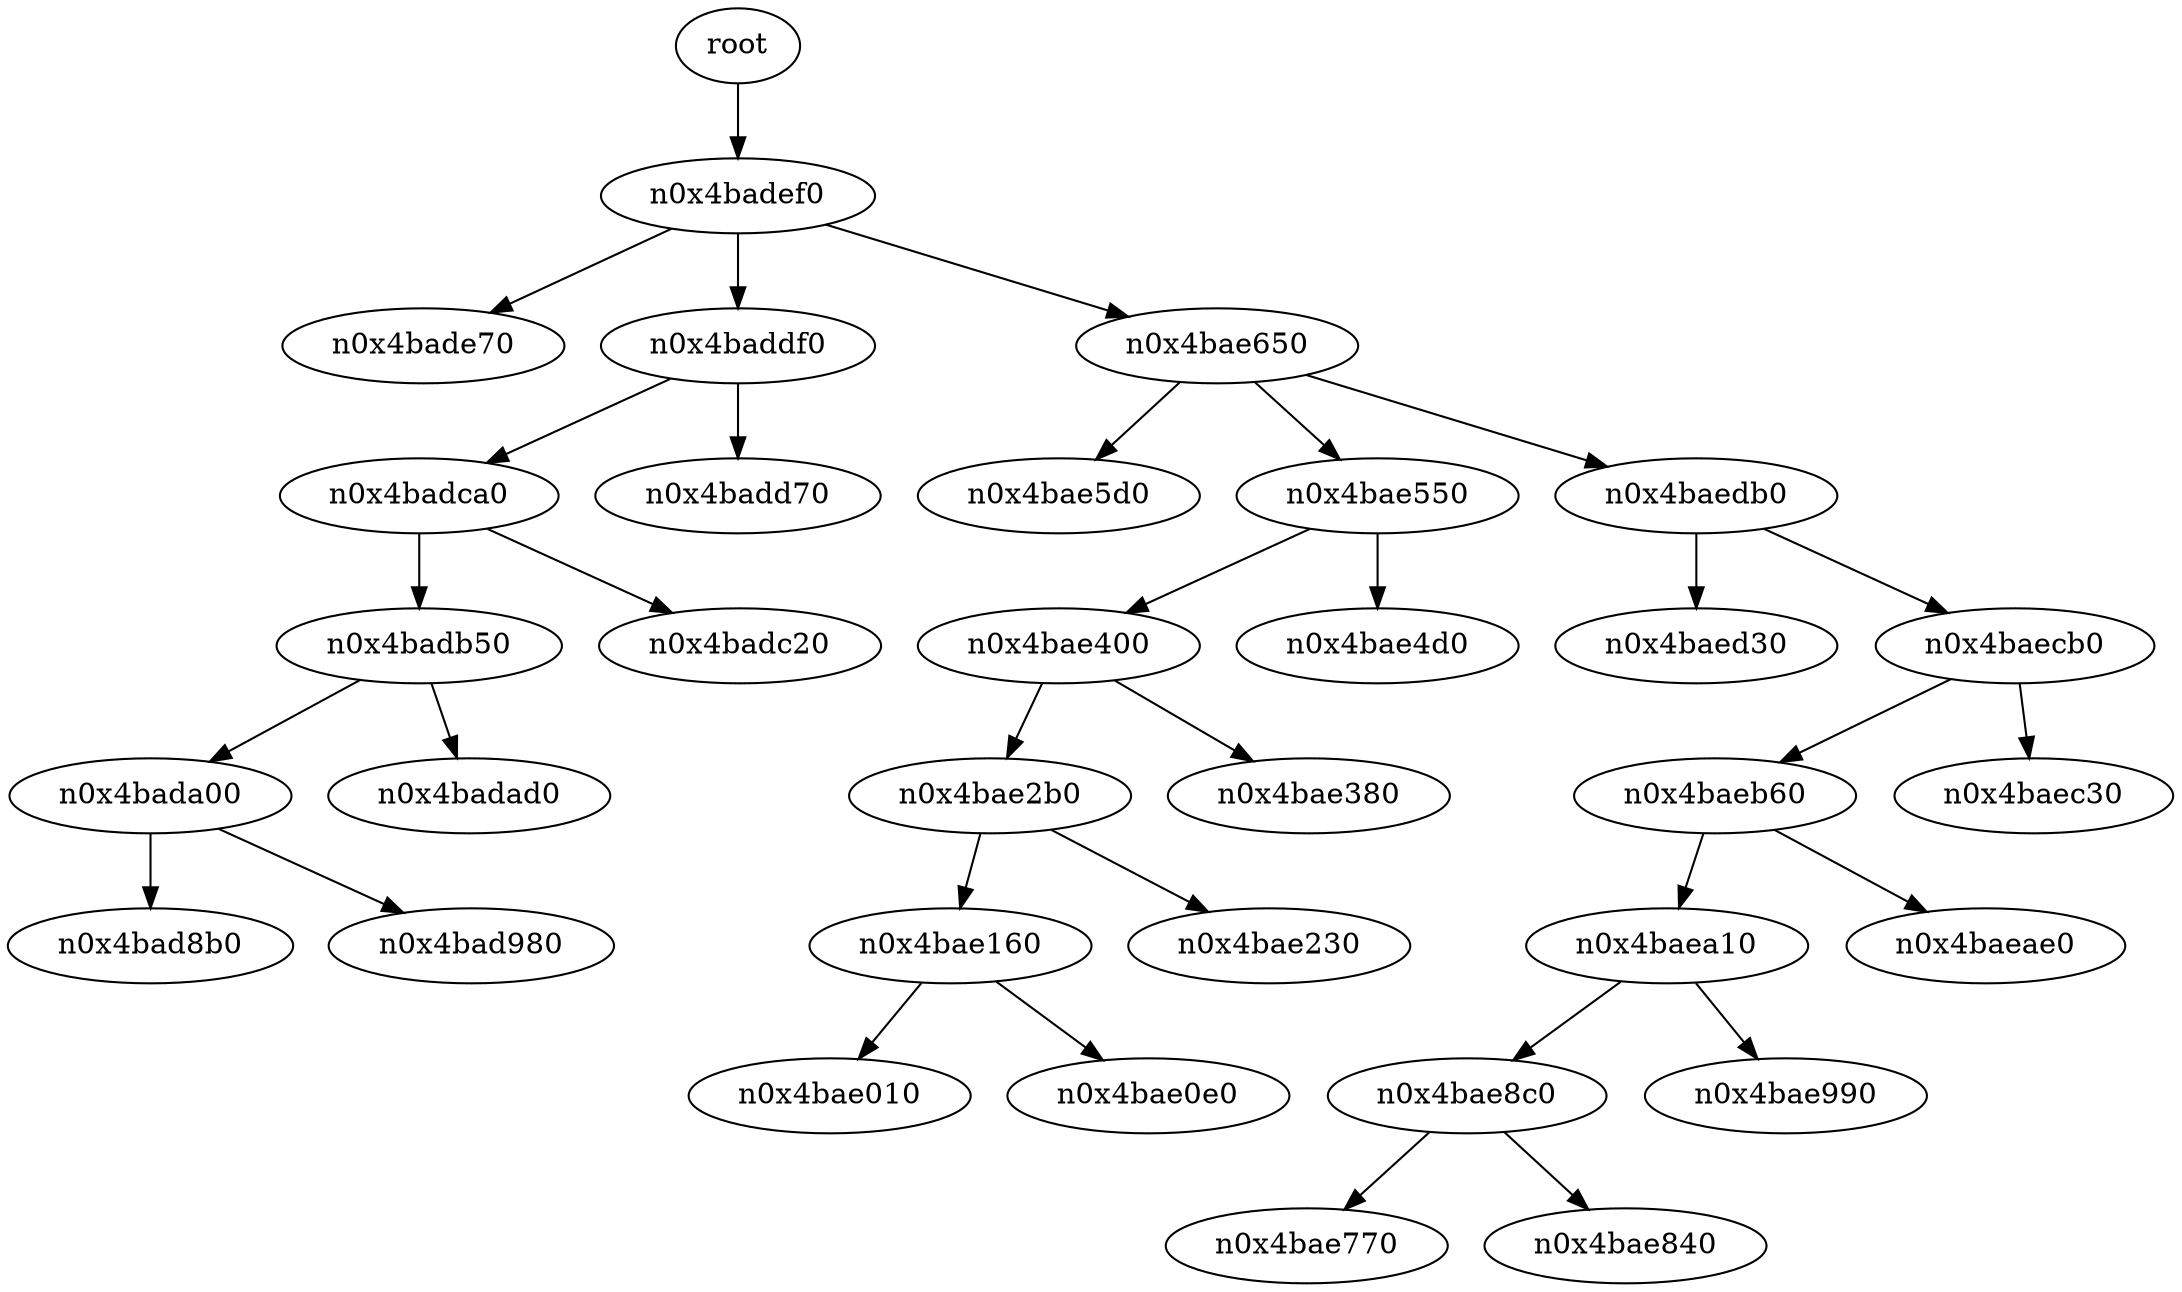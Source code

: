 digraph G {
n0x4bad1f0 [label="root"];
n0x4bad1f0 -> n0x4badef0;
n0x4badef0 -> n0x4bade70;
n0x4badef0 -> n0x4baddf0;
n0x4baddf0 -> n0x4badca0;
n0x4badca0 -> n0x4badb50;
n0x4badb50 -> n0x4bada00;
n0x4bada00 -> n0x4bad8b0;
n0x4bada00 -> n0x4bad980;
n0x4badb50 -> n0x4badad0;
n0x4badca0 -> n0x4badc20;
n0x4baddf0 -> n0x4badd70;
n0x4badef0 -> n0x4bae650;
n0x4bae650 -> n0x4bae5d0;
n0x4bae650 -> n0x4bae550;
n0x4bae550 -> n0x4bae400;
n0x4bae400 -> n0x4bae2b0;
n0x4bae2b0 -> n0x4bae160;
n0x4bae160 -> n0x4bae010;
n0x4bae160 -> n0x4bae0e0;
n0x4bae2b0 -> n0x4bae230;
n0x4bae400 -> n0x4bae380;
n0x4bae550 -> n0x4bae4d0;
n0x4bae650 -> n0x4baedb0;
n0x4baedb0 -> n0x4baed30;
n0x4baedb0 -> n0x4baecb0;
n0x4baecb0 -> n0x4baeb60;
n0x4baeb60 -> n0x4baea10;
n0x4baea10 -> n0x4bae8c0;
n0x4bae8c0 -> n0x4bae770;
n0x4bae8c0 -> n0x4bae840;
n0x4baea10 -> n0x4bae990;
n0x4baeb60 -> n0x4baeae0;
n0x4baecb0 -> n0x4baec30;
}
